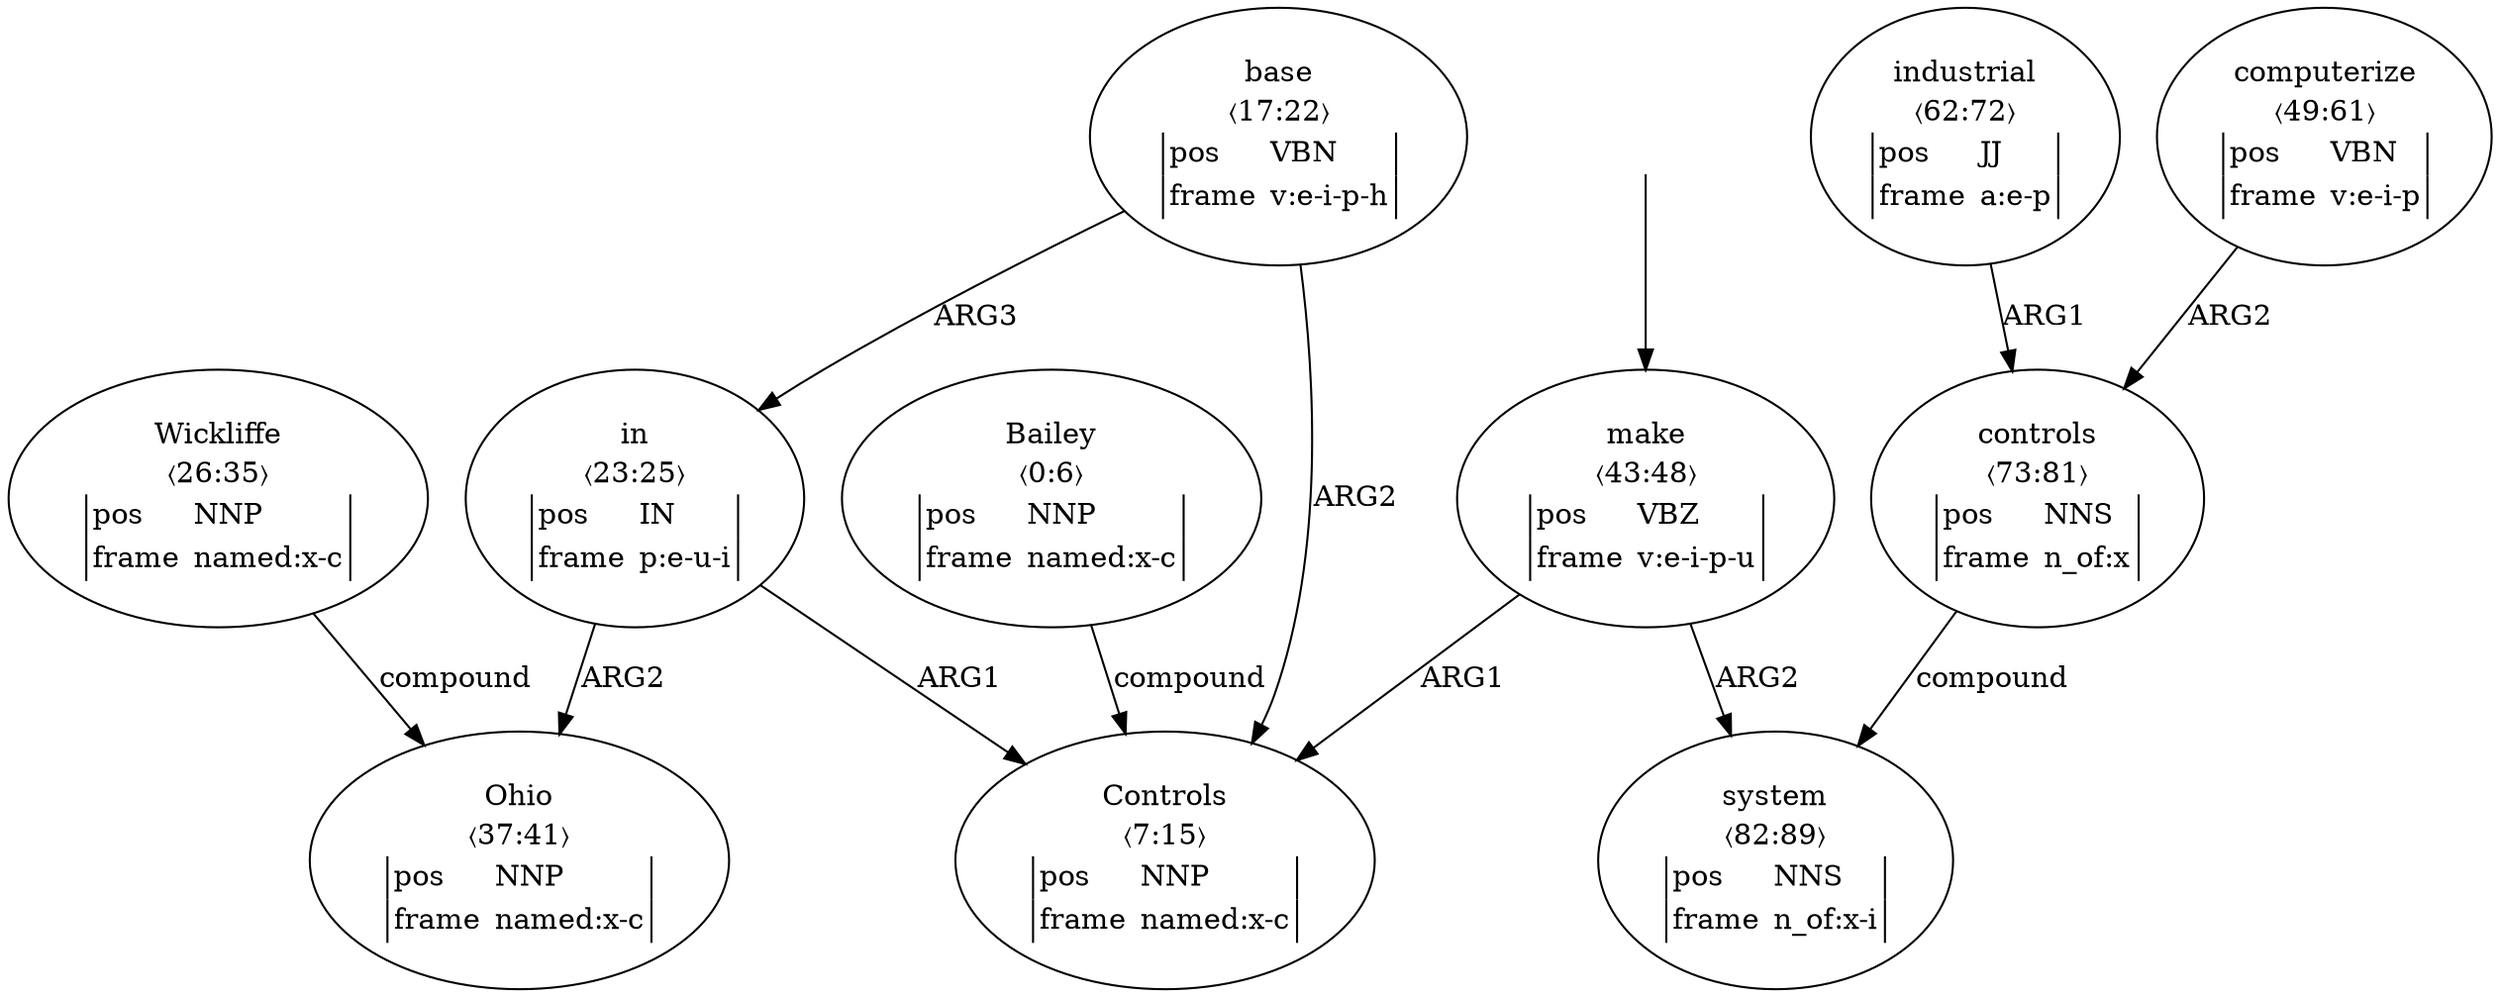 digraph "20007003" {
  top [ style=invis ];
  top -> 9;
  0 [ label=<<table align="center" border="0" cellspacing="0"><tr><td colspan="2">Bailey</td></tr><tr><td colspan="2">〈0:6〉</td></tr><tr><td sides="l" border="1" align="left">pos</td><td sides="r" border="1" align="left">NNP</td></tr><tr><td sides="l" border="1" align="left">frame</td><td sides="r" border="1" align="left">named:x-c</td></tr></table>> ];
  1 [ label=<<table align="center" border="0" cellspacing="0"><tr><td colspan="2">Controls</td></tr><tr><td colspan="2">〈7:15〉</td></tr><tr><td sides="l" border="1" align="left">pos</td><td sides="r" border="1" align="left">NNP</td></tr><tr><td sides="l" border="1" align="left">frame</td><td sides="r" border="1" align="left">named:x-c</td></tr></table>> ];
  3 [ label=<<table align="center" border="0" cellspacing="0"><tr><td colspan="2">base</td></tr><tr><td colspan="2">〈17:22〉</td></tr><tr><td sides="l" border="1" align="left">pos</td><td sides="r" border="1" align="left">VBN</td></tr><tr><td sides="l" border="1" align="left">frame</td><td sides="r" border="1" align="left">v:e-i-p-h</td></tr></table>> ];
  4 [ label=<<table align="center" border="0" cellspacing="0"><tr><td colspan="2">in</td></tr><tr><td colspan="2">〈23:25〉</td></tr><tr><td sides="l" border="1" align="left">pos</td><td sides="r" border="1" align="left">IN</td></tr><tr><td sides="l" border="1" align="left">frame</td><td sides="r" border="1" align="left">p:e-u-i</td></tr></table>> ];
  5 [ label=<<table align="center" border="0" cellspacing="0"><tr><td colspan="2">Wickliffe</td></tr><tr><td colspan="2">〈26:35〉</td></tr><tr><td sides="l" border="1" align="left">pos</td><td sides="r" border="1" align="left">NNP</td></tr><tr><td sides="l" border="1" align="left">frame</td><td sides="r" border="1" align="left">named:x-c</td></tr></table>> ];
  7 [ label=<<table align="center" border="0" cellspacing="0"><tr><td colspan="2">Ohio</td></tr><tr><td colspan="2">〈37:41〉</td></tr><tr><td sides="l" border="1" align="left">pos</td><td sides="r" border="1" align="left">NNP</td></tr><tr><td sides="l" border="1" align="left">frame</td><td sides="r" border="1" align="left">named:x-c</td></tr></table>> ];
  9 [ label=<<table align="center" border="0" cellspacing="0"><tr><td colspan="2">make</td></tr><tr><td colspan="2">〈43:48〉</td></tr><tr><td sides="l" border="1" align="left">pos</td><td sides="r" border="1" align="left">VBZ</td></tr><tr><td sides="l" border="1" align="left">frame</td><td sides="r" border="1" align="left">v:e-i-p-u</td></tr></table>> ];
  10 [ label=<<table align="center" border="0" cellspacing="0"><tr><td colspan="2">computerize</td></tr><tr><td colspan="2">〈49:61〉</td></tr><tr><td sides="l" border="1" align="left">pos</td><td sides="r" border="1" align="left">VBN</td></tr><tr><td sides="l" border="1" align="left">frame</td><td sides="r" border="1" align="left">v:e-i-p</td></tr></table>> ];
  11 [ label=<<table align="center" border="0" cellspacing="0"><tr><td colspan="2">industrial</td></tr><tr><td colspan="2">〈62:72〉</td></tr><tr><td sides="l" border="1" align="left">pos</td><td sides="r" border="1" align="left">JJ</td></tr><tr><td sides="l" border="1" align="left">frame</td><td sides="r" border="1" align="left">a:e-p</td></tr></table>> ];
  12 [ label=<<table align="center" border="0" cellspacing="0"><tr><td colspan="2">controls</td></tr><tr><td colspan="2">〈73:81〉</td></tr><tr><td sides="l" border="1" align="left">pos</td><td sides="r" border="1" align="left">NNS</td></tr><tr><td sides="l" border="1" align="left">frame</td><td sides="r" border="1" align="left">n_of:x</td></tr></table>> ];
  13 [ label=<<table align="center" border="0" cellspacing="0"><tr><td colspan="2">system</td></tr><tr><td colspan="2">〈82:89〉</td></tr><tr><td sides="l" border="1" align="left">pos</td><td sides="r" border="1" align="left">NNS</td></tr><tr><td sides="l" border="1" align="left">frame</td><td sides="r" border="1" align="left">n_of:x-i</td></tr></table>> ];
  12 -> 13 [ label="compound" ];
  4 -> 7 [ label="ARG2" ];
  10 -> 12 [ label="ARG2" ];
  3 -> 1 [ label="ARG2" ];
  5 -> 7 [ label="compound" ];
  9 -> 13 [ label="ARG2" ];
  0 -> 1 [ label="compound" ];
  11 -> 12 [ label="ARG1" ];
  9 -> 1 [ label="ARG1" ];
  3 -> 4 [ label="ARG3" ];
  4 -> 1 [ label="ARG1" ];
}


